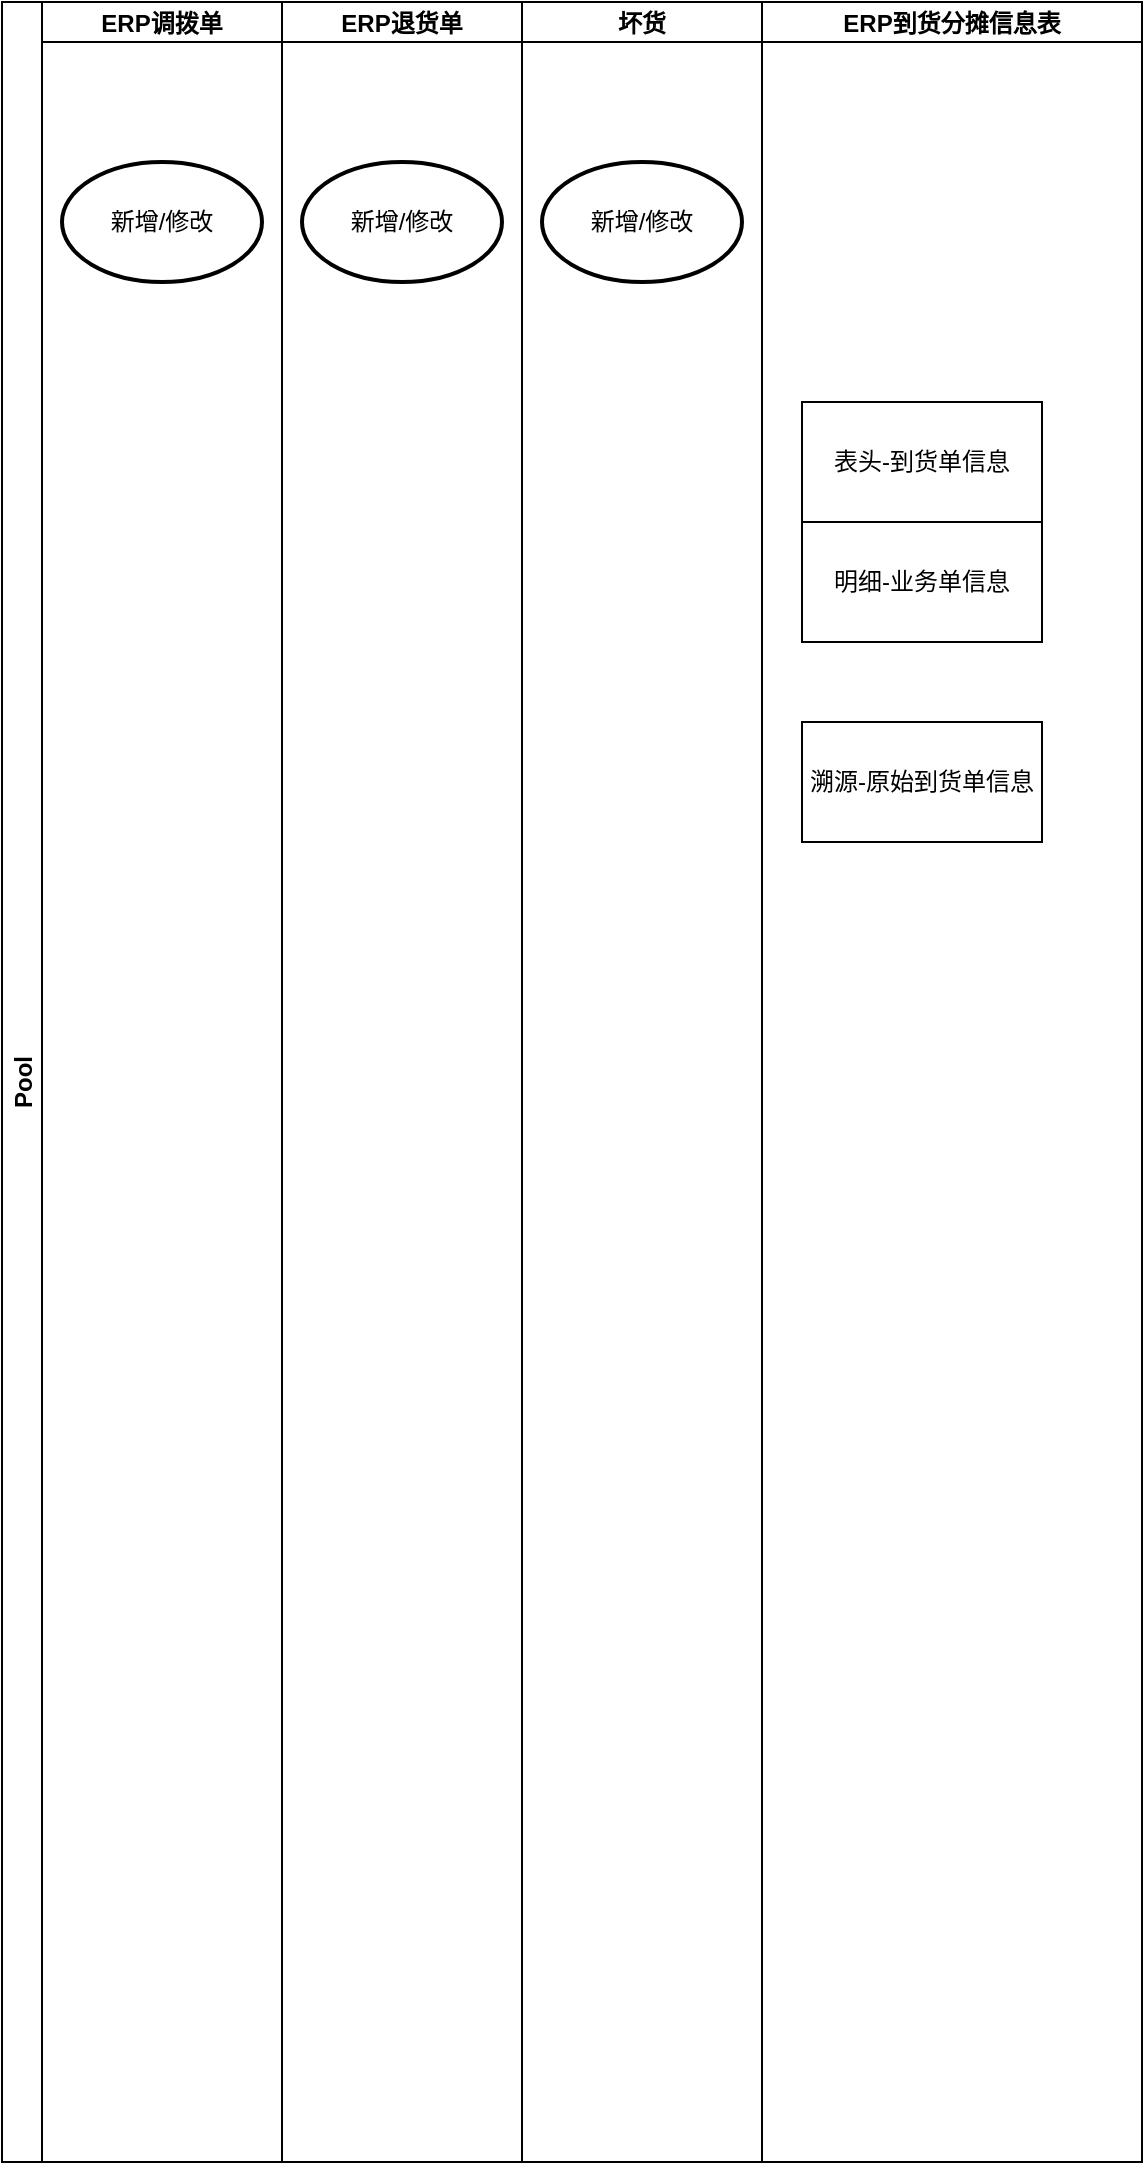 <mxfile version="20.8.13" type="github">
  <diagram id="prtHgNgQTEPvFCAcTncT" name="Page-1">
    <mxGraphModel dx="1395" dy="637" grid="1" gridSize="10" guides="1" tooltips="1" connect="1" arrows="1" fold="1" page="1" pageScale="1" pageWidth="827" pageHeight="1169" math="0" shadow="0">
      <root>
        <mxCell id="0" />
        <mxCell id="1" parent="0" />
        <mxCell id="5K4GqOeyXQ_Hfmsa3VyL-5" value="Pool" style="swimlane;childLayout=stackLayout;resizeParent=1;resizeParentMax=0;startSize=20;horizontal=0;horizontalStack=1;" vertex="1" parent="1">
          <mxGeometry x="80" y="40" width="570" height="1080" as="geometry" />
        </mxCell>
        <mxCell id="5K4GqOeyXQ_Hfmsa3VyL-6" value="ERP调拨单" style="swimlane;startSize=20;" vertex="1" parent="5K4GqOeyXQ_Hfmsa3VyL-5">
          <mxGeometry x="20" width="120" height="1080" as="geometry" />
        </mxCell>
        <mxCell id="5K4GqOeyXQ_Hfmsa3VyL-12" value="新增/修改" style="strokeWidth=2;html=1;shape=mxgraph.flowchart.start_1;whiteSpace=wrap;" vertex="1" parent="5K4GqOeyXQ_Hfmsa3VyL-6">
          <mxGeometry x="10" y="80" width="100" height="60" as="geometry" />
        </mxCell>
        <mxCell id="5K4GqOeyXQ_Hfmsa3VyL-7" value="ERP退货单" style="swimlane;startSize=20;" vertex="1" parent="5K4GqOeyXQ_Hfmsa3VyL-5">
          <mxGeometry x="140" width="120" height="1080" as="geometry" />
        </mxCell>
        <mxCell id="5K4GqOeyXQ_Hfmsa3VyL-13" value="新增/修改" style="strokeWidth=2;html=1;shape=mxgraph.flowchart.start_1;whiteSpace=wrap;" vertex="1" parent="5K4GqOeyXQ_Hfmsa3VyL-7">
          <mxGeometry x="10" y="80" width="100" height="60" as="geometry" />
        </mxCell>
        <mxCell id="5K4GqOeyXQ_Hfmsa3VyL-8" value="坏货" style="swimlane;startSize=20;" vertex="1" parent="5K4GqOeyXQ_Hfmsa3VyL-5">
          <mxGeometry x="260" width="120" height="1080" as="geometry" />
        </mxCell>
        <mxCell id="5K4GqOeyXQ_Hfmsa3VyL-14" value="新增/修改" style="strokeWidth=2;html=1;shape=mxgraph.flowchart.start_1;whiteSpace=wrap;" vertex="1" parent="5K4GqOeyXQ_Hfmsa3VyL-8">
          <mxGeometry x="10" y="80" width="100" height="60" as="geometry" />
        </mxCell>
        <mxCell id="5K4GqOeyXQ_Hfmsa3VyL-9" value="ERP到货分摊信息表" style="swimlane;startSize=20;" vertex="1" parent="5K4GqOeyXQ_Hfmsa3VyL-5">
          <mxGeometry x="380" width="190" height="1080" as="geometry" />
        </mxCell>
        <UserObject label="表头-到货单信息" treeRoot="1" id="5K4GqOeyXQ_Hfmsa3VyL-15">
          <mxCell style="whiteSpace=wrap;html=1;align=center;treeFolding=1;treeMoving=1;newEdgeStyle={&quot;edgeStyle&quot;:&quot;elbowEdgeStyle&quot;,&quot;startArrow&quot;:&quot;none&quot;,&quot;endArrow&quot;:&quot;none&quot;};" vertex="1" parent="5K4GqOeyXQ_Hfmsa3VyL-9">
            <mxGeometry x="20" y="200" width="120" height="60" as="geometry" />
          </mxCell>
        </UserObject>
        <UserObject label="明细-业务单信息" treeRoot="1" id="5K4GqOeyXQ_Hfmsa3VyL-16">
          <mxCell style="whiteSpace=wrap;html=1;align=center;treeFolding=1;treeMoving=1;newEdgeStyle={&quot;edgeStyle&quot;:&quot;elbowEdgeStyle&quot;,&quot;startArrow&quot;:&quot;none&quot;,&quot;endArrow&quot;:&quot;none&quot;};" vertex="1" parent="5K4GqOeyXQ_Hfmsa3VyL-9">
            <mxGeometry x="20" y="260" width="120" height="60" as="geometry" />
          </mxCell>
        </UserObject>
        <UserObject label="溯源-原始到货单信息" treeRoot="1" id="5K4GqOeyXQ_Hfmsa3VyL-17">
          <mxCell style="whiteSpace=wrap;html=1;align=center;treeFolding=1;treeMoving=1;newEdgeStyle={&quot;edgeStyle&quot;:&quot;elbowEdgeStyle&quot;,&quot;startArrow&quot;:&quot;none&quot;,&quot;endArrow&quot;:&quot;none&quot;};" vertex="1" parent="5K4GqOeyXQ_Hfmsa3VyL-9">
            <mxGeometry x="20" y="360" width="120" height="60" as="geometry" />
          </mxCell>
        </UserObject>
      </root>
    </mxGraphModel>
  </diagram>
</mxfile>
